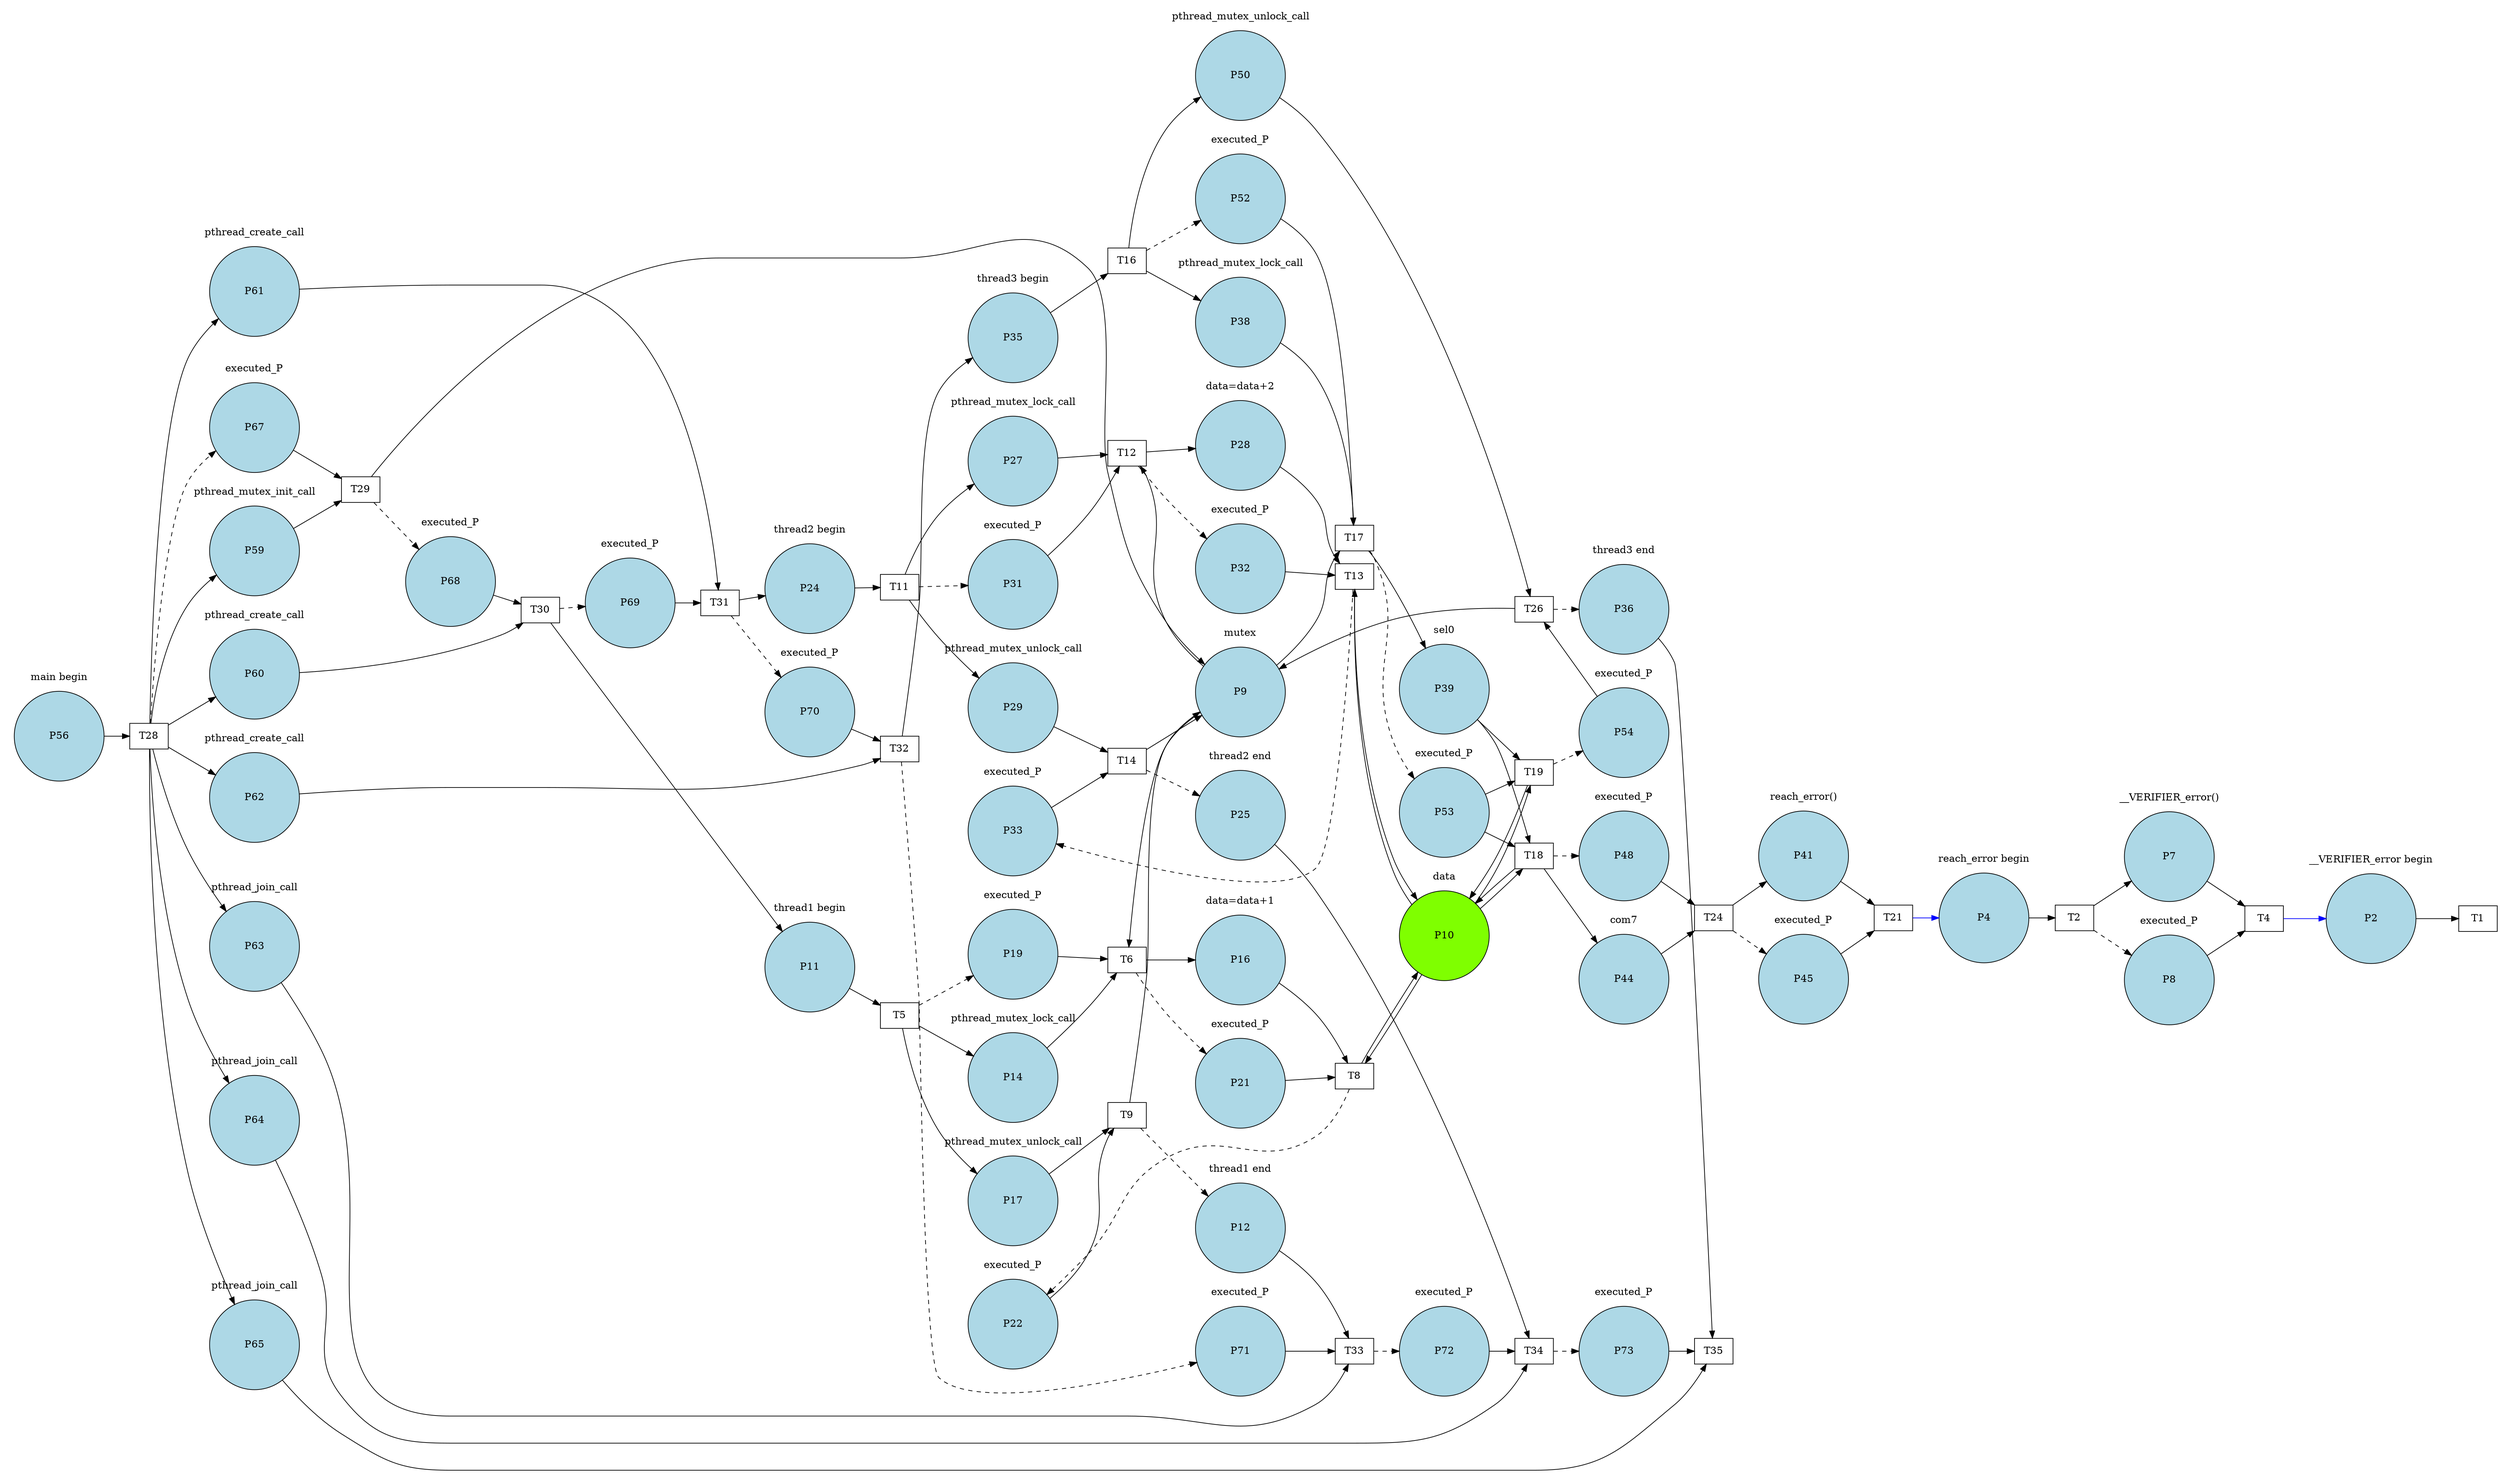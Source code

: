 digraph G{
rankdir = LR
subgraph cluster_P2{label="__VERIFIER_error begin"color="white"P2[shape=circle, width=1.75,style="filled",color="black",fillcolor="lightblue"]}
subgraph cluster_P4{label="reach_error begin"color="white"P4[shape=circle, width=1.75,style="filled",color="black",fillcolor="lightblue"]}
subgraph cluster_P7{label="__VERIFIER_error()"color="white"P7[shape=circle, width=1.75,style="filled",color="black",fillcolor="lightblue"]}
subgraph cluster_P8{label="executed_P"color="white"P8[shape=circle, width=1.75,style="filled",color="black",fillcolor="lightblue"]}
subgraph cluster_P9{label="mutex"color="white"P9[shape=circle, width=1.75,style="filled",color="black",fillcolor="lightblue"]}
subgraph cluster_P10{label="data"color="white"P10[shape=circle, width=1.75,style="filled",color="black",fillcolor="chartreuse"]}
subgraph cluster_P11{label="thread1 begin"color="white"P11[shape=circle, width=1.75,style="filled",color="black",fillcolor="lightblue"]}
subgraph cluster_P12{label="thread1 end"color="white"P12[shape=circle, width=1.75,style="filled",color="black",fillcolor="lightblue"]}
subgraph cluster_P14{label="pthread_mutex_lock_call"color="white"P14[shape=circle, width=1.75,style="filled",color="black",fillcolor="lightblue"]}
subgraph cluster_P16{label="data=data+1"color="white"P16[shape=circle, width=1.75,style="filled",color="black",fillcolor="lightblue"]}
subgraph cluster_P17{label="pthread_mutex_unlock_call"color="white"P17[shape=circle, width=1.75,style="filled",color="black",fillcolor="lightblue"]}
subgraph cluster_P19{label="executed_P"color="white"P19[shape=circle, width=1.75,style="filled",color="black",fillcolor="lightblue"]}
subgraph cluster_P21{label="executed_P"color="white"P21[shape=circle, width=1.75,style="filled",color="black",fillcolor="lightblue"]}
subgraph cluster_P22{label="executed_P"color="white"P22[shape=circle, width=1.75,style="filled",color="black",fillcolor="lightblue"]}
subgraph cluster_P24{label="thread2 begin"color="white"P24[shape=circle, width=1.75,style="filled",color="black",fillcolor="lightblue"]}
subgraph cluster_P25{label="thread2 end"color="white"P25[shape=circle, width=1.75,style="filled",color="black",fillcolor="lightblue"]}
subgraph cluster_P27{label="pthread_mutex_lock_call"color="white"P27[shape=circle, width=1.75,style="filled",color="black",fillcolor="lightblue"]}
subgraph cluster_P28{label="data=data+2"color="white"P28[shape=circle, width=1.75,style="filled",color="black",fillcolor="lightblue"]}
subgraph cluster_P29{label="pthread_mutex_unlock_call"color="white"P29[shape=circle, width=1.75,style="filled",color="black",fillcolor="lightblue"]}
subgraph cluster_P31{label="executed_P"color="white"P31[shape=circle, width=1.75,style="filled",color="black",fillcolor="lightblue"]}
subgraph cluster_P32{label="executed_P"color="white"P32[shape=circle, width=1.75,style="filled",color="black",fillcolor="lightblue"]}
subgraph cluster_P33{label="executed_P"color="white"P33[shape=circle, width=1.75,style="filled",color="black",fillcolor="lightblue"]}
subgraph cluster_P35{label="thread3 begin"color="white"P35[shape=circle, width=1.75,style="filled",color="black",fillcolor="lightblue"]}
subgraph cluster_P36{label="thread3 end"color="white"P36[shape=circle, width=1.75,style="filled",color="black",fillcolor="lightblue"]}
subgraph cluster_P38{label="pthread_mutex_lock_call"color="white"P38[shape=circle, width=1.75,style="filled",color="black",fillcolor="lightblue"]}
subgraph cluster_P39{label="sel0"color="white"P39[shape=circle, width=1.75,style="filled",color="black",fillcolor="lightblue"]}
subgraph cluster_P41{label="reach_error()"color="white"P41[shape=circle, width=1.75,style="filled",color="black",fillcolor="lightblue"]}
subgraph cluster_P44{label="com7"color="white"P44[shape=circle, width=1.75,style="filled",color="black",fillcolor="lightblue"]}
subgraph cluster_P45{label="executed_P"color="white"P45[shape=circle, width=1.75,style="filled",color="black",fillcolor="lightblue"]}
subgraph cluster_P48{label="executed_P"color="white"P48[shape=circle, width=1.75,style="filled",color="black",fillcolor="lightblue"]}
subgraph cluster_P50{label="pthread_mutex_unlock_call"color="white"P50[shape=circle, width=1.75,style="filled",color="black",fillcolor="lightblue"]}
subgraph cluster_P52{label="executed_P"color="white"P52[shape=circle, width=1.75,style="filled",color="black",fillcolor="lightblue"]}
subgraph cluster_P53{label="executed_P"color="white"P53[shape=circle, width=1.75,style="filled",color="black",fillcolor="lightblue"]}
subgraph cluster_P54{label="executed_P"color="white"P54[shape=circle, width=1.75,style="filled",color="black",fillcolor="lightblue"]}
subgraph cluster_P56{label="main begin"color="white"P56[shape=circle, width=1.75,style="filled",color="black",fillcolor="lightblue"]}
subgraph cluster_P59{label="pthread_mutex_init_call"color="white"P59[shape=circle, width=1.75,style="filled",color="black",fillcolor="lightblue"]}
subgraph cluster_P60{label="pthread_create_call"color="white"P60[shape=circle, width=1.75,style="filled",color="black",fillcolor="lightblue"]}
subgraph cluster_P61{label="pthread_create_call"color="white"P61[shape=circle, width=1.75,style="filled",color="black",fillcolor="lightblue"]}
subgraph cluster_P62{label="pthread_create_call"color="white"P62[shape=circle, width=1.75,style="filled",color="black",fillcolor="lightblue"]}
subgraph cluster_P63{label="pthread_join_call"color="white"P63[shape=circle, width=1.75,style="filled",color="black",fillcolor="lightblue"]}
subgraph cluster_P64{label="pthread_join_call"color="white"P64[shape=circle, width=1.75,style="filled",color="black",fillcolor="lightblue"]}
subgraph cluster_P65{label="pthread_join_call"color="white"P65[shape=circle, width=1.75,style="filled",color="black",fillcolor="lightblue"]}
subgraph cluster_P67{label="executed_P"color="white"P67[shape=circle, width=1.75,style="filled",color="black",fillcolor="lightblue"]}
subgraph cluster_P68{label="executed_P"color="white"P68[shape=circle, width=1.75,style="filled",color="black",fillcolor="lightblue"]}
subgraph cluster_P69{label="executed_P"color="white"P69[shape=circle, width=1.75,style="filled",color="black",fillcolor="lightblue"]}
subgraph cluster_P70{label="executed_P"color="white"P70[shape=circle, width=1.75,style="filled",color="black",fillcolor="lightblue"]}
subgraph cluster_P71{label="executed_P"color="white"P71[shape=circle, width=1.75,style="filled",color="black",fillcolor="lightblue"]}
subgraph cluster_P72{label="executed_P"color="white"P72[shape=circle, width=1.75,style="filled",color="black",fillcolor="lightblue"]}
subgraph cluster_P73{label="executed_P"color="white"P73[shape=circle, width=1.75,style="filled",color="black",fillcolor="lightblue"]}
T1[shape=box]
T2[shape=box]
T4[shape=box]
T5[shape=box]
T6[shape=box]
T8[shape=box]
T9[shape=box]
T11[shape=box]
T12[shape=box]
T13[shape=box]
T14[shape=box]
T16[shape=box]
T17[shape=box]
T18[shape=box]
T19[shape=box]
T21[shape=box]
T24[shape=box]
T26[shape=box]
T28[shape=box]
T29[shape=box]
T30[shape=box]
T31[shape=box]
T32[shape=box]
T33[shape=box]
T34[shape=box]
T35[shape=box]
P2->T1
P4->T2
P7->T4
T4->P2[color="blue"]
T2->P7
T2->P8[style="dashed"]
P8->T4
P11->T5
P14->T6
P9->T6
P16->T8
P10->T8
T8->P10
P17->T9
T9->P9
T5->P14
T5->P19[style="dashed"]
P19->T6
T6->P16
P21->T8
T5->P17
T8->P22[style="dashed"]
P22->T9
P24->T11
P27->T12
P9->T12
P28->T13
P10->T13
T13->P10
P29->T14
T14->P9
T11->P27
T11->P31[style="dashed"]
P31->T12
T12->P28
T12->P32[style="dashed"]
P32->T13
T11->P29
T13->P33[style="dashed"]
P33->T14
P35->T16
P38->T17
P9->T17
P39->T18
P39->T19
P41->T21
T21->P4[color="blue"]
P44->T24
T24->P41
T24->P45[style="dashed"]
P45->T21
P10->T18
T18->P10
P10->T19
T19->P10
T18->P44
T18->P48[style="dashed"]
P48->T24
P50->T26
T26->P9
T16->P38
T16->P52[style="dashed"]
P52->T17
T17->P39
T17->P53[style="dashed"]
P53->T18
P53->T19
T16->P50
T19->P54[style="dashed"]
P54->T26
P56->T28
P59->T29
T29->P9
P60->T30
T30->P11
P61->T31
T31->P24
P62->T32
T32->P35
P63->T33
P12->T33
P64->T34
P25->T34
P65->T35
P36->T35
T28->P59
T28->P67[style="dashed"]
P67->T29
T28->P60
T29->P68[style="dashed"]
P68->T30
T28->P61
T30->P69[style="dashed"]
P69->T31
T28->P62
T31->P70[style="dashed"]
P70->T32
T28->P63
T32->P71[style="dashed"]
P71->T33
T28->P64
T33->P72[style="dashed"]
P72->T34
T28->P65
T34->P73[style="dashed"]
P73->T35
T9->P12[style="dashed"]
T6->P21[style="dashed"]
T14->P25[style="dashed"]
T26->P36[style="dashed"]
}

